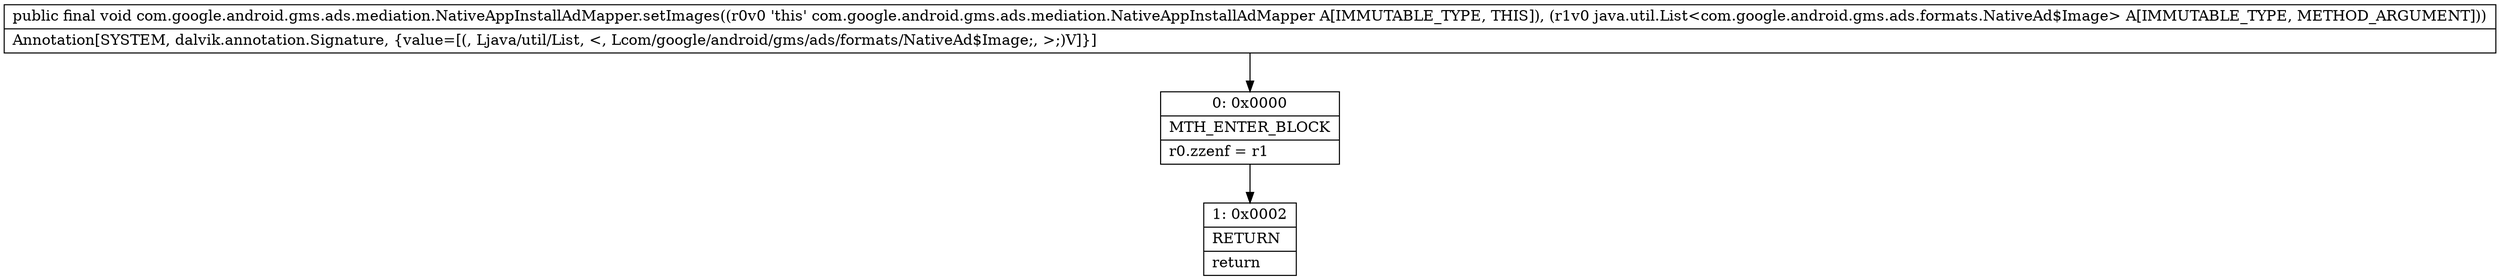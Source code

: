 digraph "CFG forcom.google.android.gms.ads.mediation.NativeAppInstallAdMapper.setImages(Ljava\/util\/List;)V" {
Node_0 [shape=record,label="{0\:\ 0x0000|MTH_ENTER_BLOCK\l|r0.zzenf = r1\l}"];
Node_1 [shape=record,label="{1\:\ 0x0002|RETURN\l|return\l}"];
MethodNode[shape=record,label="{public final void com.google.android.gms.ads.mediation.NativeAppInstallAdMapper.setImages((r0v0 'this' com.google.android.gms.ads.mediation.NativeAppInstallAdMapper A[IMMUTABLE_TYPE, THIS]), (r1v0 java.util.List\<com.google.android.gms.ads.formats.NativeAd$Image\> A[IMMUTABLE_TYPE, METHOD_ARGUMENT]))  | Annotation[SYSTEM, dalvik.annotation.Signature, \{value=[(, Ljava\/util\/List, \<, Lcom\/google\/android\/gms\/ads\/formats\/NativeAd$Image;, \>;)V]\}]\l}"];
MethodNode -> Node_0;
Node_0 -> Node_1;
}


